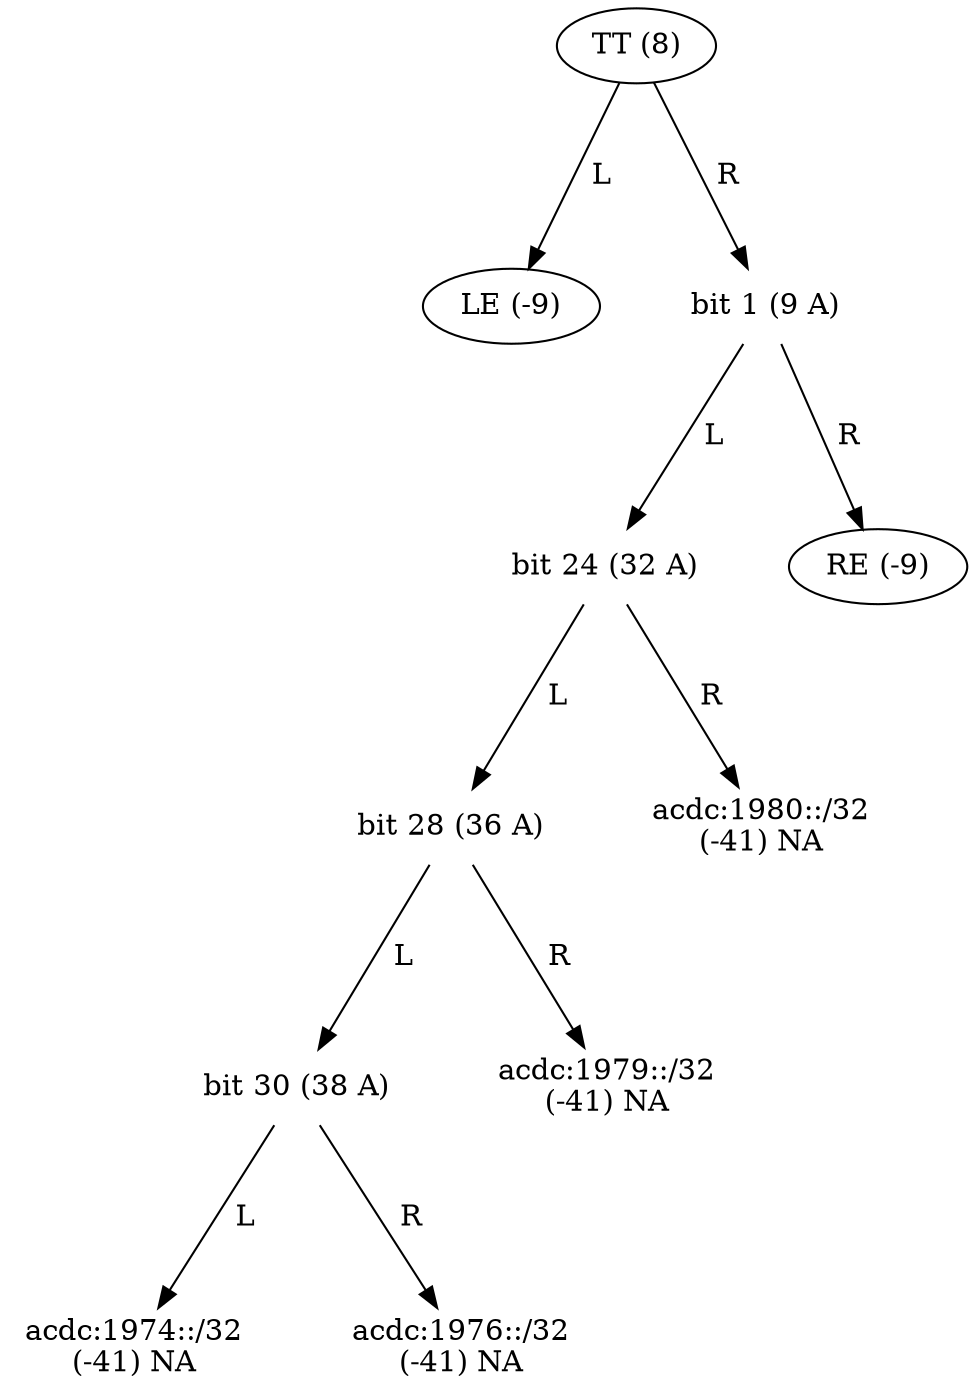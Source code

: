 digraph G {
  label="";
  splines=line;
  ranksep="1.0 equally";

  /* nodes */

   n0x1fc2360 [shape=plaintext,label="bit 28 (36 A)"];
   n0x1fc2078 [label="LE (-9)"];
   n0x1fc21f0 [shape=plaintext,label="bit 1 (9 A)"];
   n0x1fc22f0 [shape=plaintext,label="bit 30 (38 A)"];
   n0x1fc2330 [shape=plaintext,label="acdc:1979::/32
(-41) NA"];
   n0x1fc23d0 [shape=plaintext,label="bit 24 (32 A)"];
   n0x1fc23a0 [shape=plaintext,label="acdc:1980::/32
(-41) NA"];
   n0x1fc20a8 [label="TT (8)"];
   n0x1fc22c0 [shape=plaintext,label="acdc:1976::/32
(-41) NA"];
   n0x1fc21c0 [shape=plaintext,label="acdc:1974::/32
(-41) NA"];
   n0x1fc20d8 [label="RE (-9)"]

  /* edges */

  n0x1fc20a8 -> n0x1fc2078 [label=" L",style=solid];
  n0x1fc20a8 -> n0x1fc21f0 [label=" R",style=solid];
  n0x1fc21f0 -> n0x1fc23d0 [label=" L",style=solid];
  n0x1fc21f0 -> n0x1fc20d8 [label=" R",style=solid];
  n0x1fc23d0 -> n0x1fc2360 [label=" L",style=solid];
  n0x1fc23d0 -> n0x1fc23a0 [label=" R",style=solid];
  n0x1fc2360 -> n0x1fc22f0 [label=" L",style=solid];
  n0x1fc2360 -> n0x1fc2330 [label=" R",style=solid];
  n0x1fc22f0 -> n0x1fc21c0 [label=" L",style=solid];
  n0x1fc22f0 -> n0x1fc22c0 [label=" R",style=solid];

  /* keep left to the left of right */

  { rank=same; rankdir=LR; n0x1fc2078 -> n0x1fc21f0 [style=invis]; }
  { rank=same; rankdir=LR; n0x1fc23d0 -> n0x1fc20d8 [style=invis]; }
  { rank=same; rankdir=LR; n0x1fc2360 -> n0x1fc23a0 [style=invis]; }
  { rank=same; rankdir=LR; n0x1fc22f0 -> n0x1fc2330 [style=invis]; }
  { rank=same; rankdir=LR; n0x1fc21c0 -> n0x1fc22c0 [style=invis]; }

}